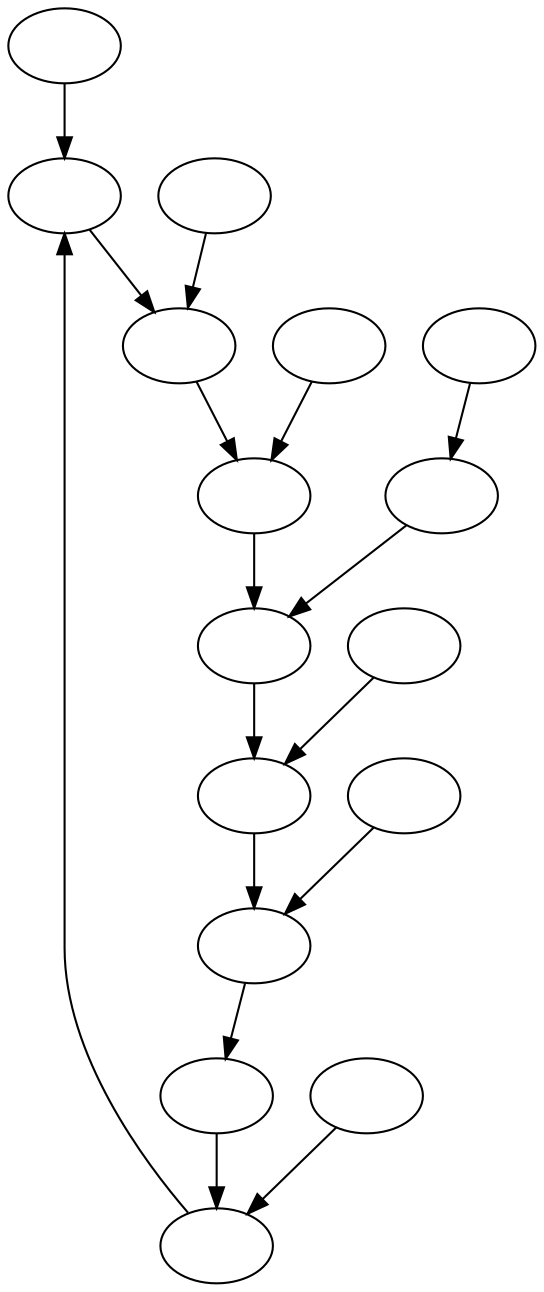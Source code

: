 digraph policyIter {
	0 [label="", image="step1.png"];
	1 [label="", image="step2.png"];
	2 [label="", image="step3.png"];
	3 [label="", image="step4.png"];
	4 [label="", image="step5.png"];
	5 [label="", image="step6.png"];
	6 [label="", image="step7.png"];
	7 [label="", image="step8.png"];
	8 [label="", image="step9.png"];
	9 [label="", image="step10.png"];
	10 [label="", image="step11.png"];
	11 [label="", image="step12.png"];
	12 [label="", image="step13.png"];
	13 [label="", image="step14.png"];
	14 [label="", image="step15.png"];
	15 [label="", image="step16.png"];

	0 -> 3;
	1 -> 2;
	2 -> 3;
	3 -> 7;
	4 -> 8;	
	5 -> 4;
	6 -> 7;
	7 -> 11;
	8 -> 12;
	9 -> 13;
	10 -> 11;
	11 -> 8;
	12 -> 13;
	13 -> 14;
	14 -> 2;
	15 -> 12;
 }
